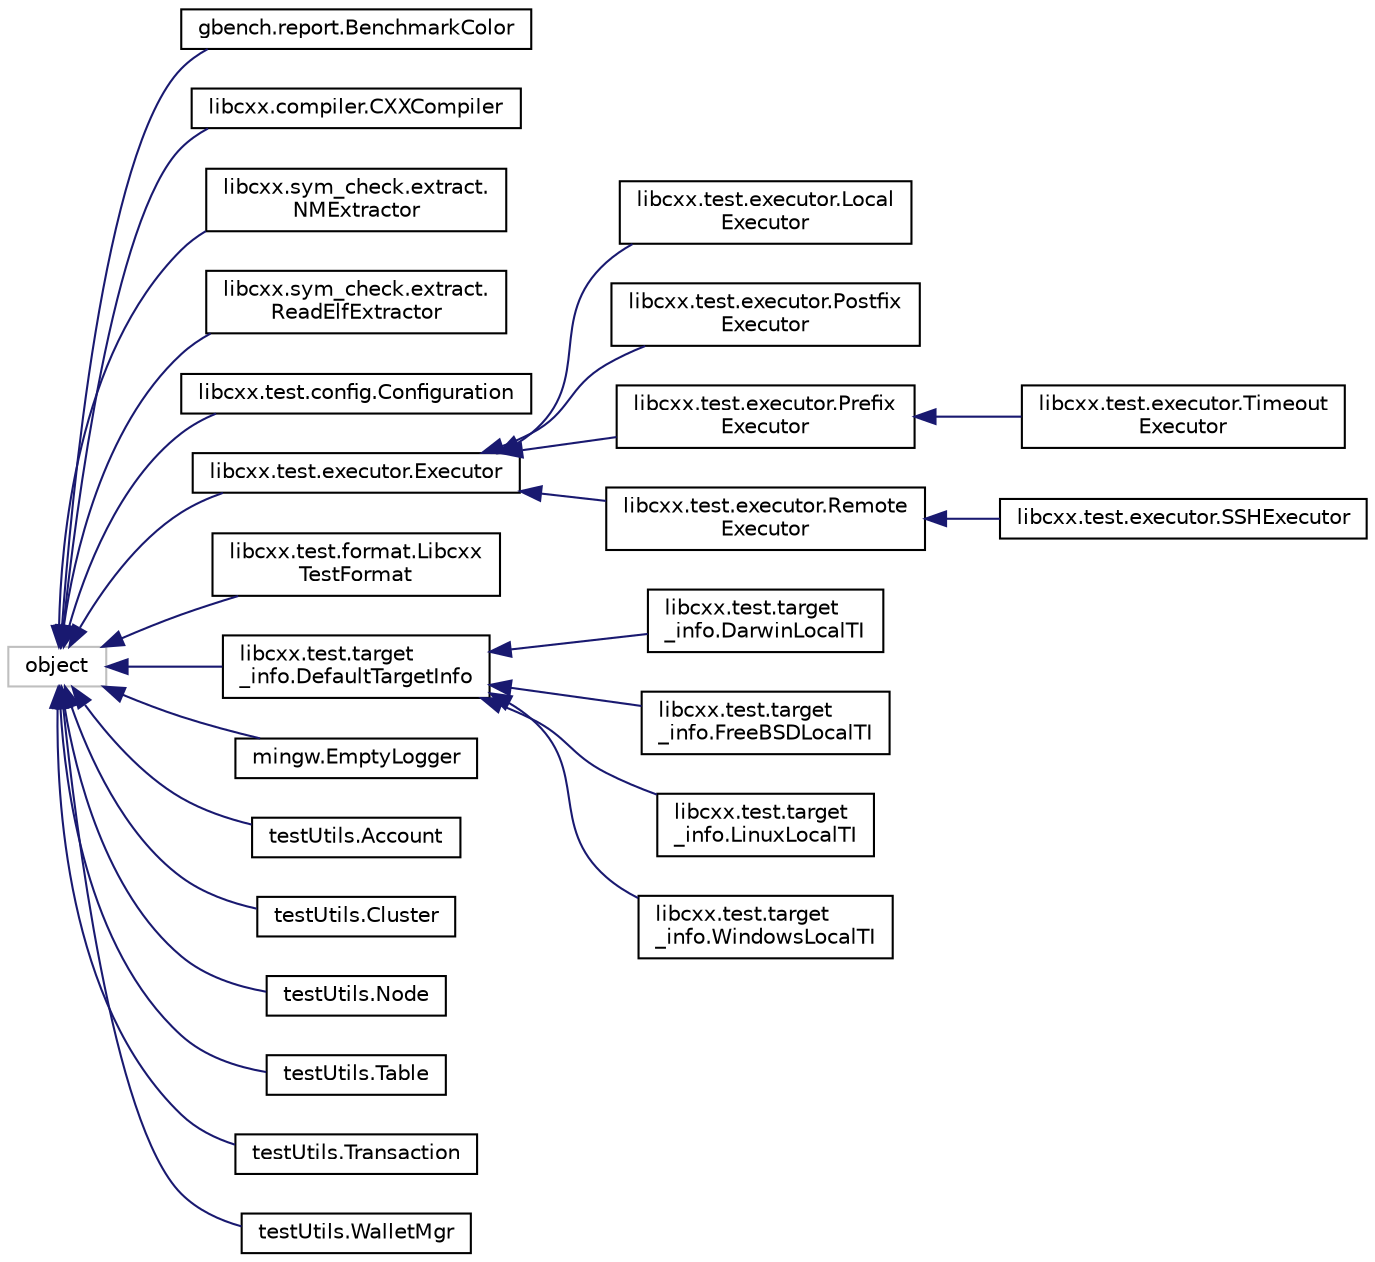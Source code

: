 digraph "Graphical Class Hierarchy"
{
  edge [fontname="Helvetica",fontsize="10",labelfontname="Helvetica",labelfontsize="10"];
  node [fontname="Helvetica",fontsize="10",shape=record];
  rankdir="LR";
  Node1644 [label="object",height=0.2,width=0.4,color="grey75", fillcolor="white", style="filled"];
  Node1644 -> Node0 [dir="back",color="midnightblue",fontsize="10",style="solid",fontname="Helvetica"];
  Node0 [label="gbench.report.BenchmarkColor",height=0.2,width=0.4,color="black", fillcolor="white", style="filled",URL="$classgbench_1_1report_1_1_benchmark_color.html"];
  Node1644 -> Node1646 [dir="back",color="midnightblue",fontsize="10",style="solid",fontname="Helvetica"];
  Node1646 [label="libcxx.compiler.CXXCompiler",height=0.2,width=0.4,color="black", fillcolor="white", style="filled",URL="$classlibcxx_1_1compiler_1_1_c_x_x_compiler.html"];
  Node1644 -> Node1647 [dir="back",color="midnightblue",fontsize="10",style="solid",fontname="Helvetica"];
  Node1647 [label="libcxx.sym_check.extract.\lNMExtractor",height=0.2,width=0.4,color="black", fillcolor="white", style="filled",URL="$classlibcxx_1_1sym__check_1_1extract_1_1_n_m_extractor.html"];
  Node1644 -> Node1648 [dir="back",color="midnightblue",fontsize="10",style="solid",fontname="Helvetica"];
  Node1648 [label="libcxx.sym_check.extract.\lReadElfExtractor",height=0.2,width=0.4,color="black", fillcolor="white", style="filled",URL="$classlibcxx_1_1sym__check_1_1extract_1_1_read_elf_extractor.html"];
  Node1644 -> Node1649 [dir="back",color="midnightblue",fontsize="10",style="solid",fontname="Helvetica"];
  Node1649 [label="libcxx.test.config.Configuration",height=0.2,width=0.4,color="black", fillcolor="white", style="filled",URL="$classlibcxx_1_1test_1_1config_1_1_configuration.html"];
  Node1644 -> Node1650 [dir="back",color="midnightblue",fontsize="10",style="solid",fontname="Helvetica"];
  Node1650 [label="libcxx.test.executor.Executor",height=0.2,width=0.4,color="black", fillcolor="white", style="filled",URL="$classlibcxx_1_1test_1_1executor_1_1_executor.html"];
  Node1650 -> Node1651 [dir="back",color="midnightblue",fontsize="10",style="solid",fontname="Helvetica"];
  Node1651 [label="libcxx.test.executor.Local\lExecutor",height=0.2,width=0.4,color="black", fillcolor="white", style="filled",URL="$classlibcxx_1_1test_1_1executor_1_1_local_executor.html"];
  Node1650 -> Node1652 [dir="back",color="midnightblue",fontsize="10",style="solid",fontname="Helvetica"];
  Node1652 [label="libcxx.test.executor.Postfix\lExecutor",height=0.2,width=0.4,color="black", fillcolor="white", style="filled",URL="$classlibcxx_1_1test_1_1executor_1_1_postfix_executor.html"];
  Node1650 -> Node1653 [dir="back",color="midnightblue",fontsize="10",style="solid",fontname="Helvetica"];
  Node1653 [label="libcxx.test.executor.Prefix\lExecutor",height=0.2,width=0.4,color="black", fillcolor="white", style="filled",URL="$classlibcxx_1_1test_1_1executor_1_1_prefix_executor.html"];
  Node1653 -> Node1654 [dir="back",color="midnightblue",fontsize="10",style="solid",fontname="Helvetica"];
  Node1654 [label="libcxx.test.executor.Timeout\lExecutor",height=0.2,width=0.4,color="black", fillcolor="white", style="filled",URL="$classlibcxx_1_1test_1_1executor_1_1_timeout_executor.html"];
  Node1650 -> Node1655 [dir="back",color="midnightblue",fontsize="10",style="solid",fontname="Helvetica"];
  Node1655 [label="libcxx.test.executor.Remote\lExecutor",height=0.2,width=0.4,color="black", fillcolor="white", style="filled",URL="$classlibcxx_1_1test_1_1executor_1_1_remote_executor.html"];
  Node1655 -> Node1656 [dir="back",color="midnightblue",fontsize="10",style="solid",fontname="Helvetica"];
  Node1656 [label="libcxx.test.executor.SSHExecutor",height=0.2,width=0.4,color="black", fillcolor="white", style="filled",URL="$classlibcxx_1_1test_1_1executor_1_1_s_s_h_executor.html"];
  Node1644 -> Node1657 [dir="back",color="midnightblue",fontsize="10",style="solid",fontname="Helvetica"];
  Node1657 [label="libcxx.test.format.Libcxx\lTestFormat",height=0.2,width=0.4,color="black", fillcolor="white", style="filled",URL="$classlibcxx_1_1test_1_1format_1_1_libcxx_test_format.html"];
  Node1644 -> Node1658 [dir="back",color="midnightblue",fontsize="10",style="solid",fontname="Helvetica"];
  Node1658 [label="libcxx.test.target\l_info.DefaultTargetInfo",height=0.2,width=0.4,color="black", fillcolor="white", style="filled",URL="$classlibcxx_1_1test_1_1target__info_1_1_default_target_info.html"];
  Node1658 -> Node1659 [dir="back",color="midnightblue",fontsize="10",style="solid",fontname="Helvetica"];
  Node1659 [label="libcxx.test.target\l_info.DarwinLocalTI",height=0.2,width=0.4,color="black", fillcolor="white", style="filled",URL="$classlibcxx_1_1test_1_1target__info_1_1_darwin_local_t_i.html"];
  Node1658 -> Node1660 [dir="back",color="midnightblue",fontsize="10",style="solid",fontname="Helvetica"];
  Node1660 [label="libcxx.test.target\l_info.FreeBSDLocalTI",height=0.2,width=0.4,color="black", fillcolor="white", style="filled",URL="$classlibcxx_1_1test_1_1target__info_1_1_free_b_s_d_local_t_i.html"];
  Node1658 -> Node1661 [dir="back",color="midnightblue",fontsize="10",style="solid",fontname="Helvetica"];
  Node1661 [label="libcxx.test.target\l_info.LinuxLocalTI",height=0.2,width=0.4,color="black", fillcolor="white", style="filled",URL="$classlibcxx_1_1test_1_1target__info_1_1_linux_local_t_i.html"];
  Node1658 -> Node1662 [dir="back",color="midnightblue",fontsize="10",style="solid",fontname="Helvetica"];
  Node1662 [label="libcxx.test.target\l_info.WindowsLocalTI",height=0.2,width=0.4,color="black", fillcolor="white", style="filled",URL="$classlibcxx_1_1test_1_1target__info_1_1_windows_local_t_i.html"];
  Node1644 -> Node1663 [dir="back",color="midnightblue",fontsize="10",style="solid",fontname="Helvetica"];
  Node1663 [label="mingw.EmptyLogger",height=0.2,width=0.4,color="black", fillcolor="white", style="filled",URL="$classmingw_1_1_empty_logger.html"];
  Node1644 -> Node1664 [dir="back",color="midnightblue",fontsize="10",style="solid",fontname="Helvetica"];
  Node1664 [label="testUtils.Account",height=0.2,width=0.4,color="black", fillcolor="white", style="filled",URL="$classtest_utils_1_1_account.html"];
  Node1644 -> Node1665 [dir="back",color="midnightblue",fontsize="10",style="solid",fontname="Helvetica"];
  Node1665 [label="testUtils.Cluster",height=0.2,width=0.4,color="black", fillcolor="white", style="filled",URL="$classtest_utils_1_1_cluster.html"];
  Node1644 -> Node1666 [dir="back",color="midnightblue",fontsize="10",style="solid",fontname="Helvetica"];
  Node1666 [label="testUtils.Node",height=0.2,width=0.4,color="black", fillcolor="white", style="filled",URL="$classtest_utils_1_1_node.html"];
  Node1644 -> Node1667 [dir="back",color="midnightblue",fontsize="10",style="solid",fontname="Helvetica"];
  Node1667 [label="testUtils.Table",height=0.2,width=0.4,color="black", fillcolor="white", style="filled",URL="$classtest_utils_1_1_table.html"];
  Node1644 -> Node1668 [dir="back",color="midnightblue",fontsize="10",style="solid",fontname="Helvetica"];
  Node1668 [label="testUtils.Transaction",height=0.2,width=0.4,color="black", fillcolor="white", style="filled",URL="$classtest_utils_1_1_transaction.html"];
  Node1644 -> Node1669 [dir="back",color="midnightblue",fontsize="10",style="solid",fontname="Helvetica"];
  Node1669 [label="testUtils.WalletMgr",height=0.2,width=0.4,color="black", fillcolor="white", style="filled",URL="$classtest_utils_1_1_wallet_mgr.html"];
}
